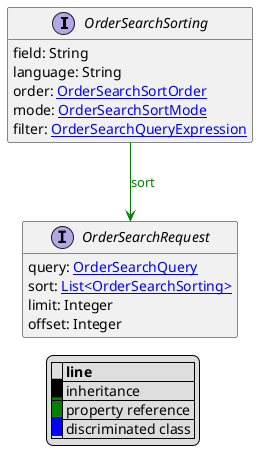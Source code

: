 @startuml

hide empty fields
hide empty methods
legend
|= |= line |
|<back:black>   </back>| inheritance |
|<back:green>   </back>| property reference |
|<back:blue>   </back>| discriminated class |
endlegend
interface OrderSearchSorting [[OrderSearchSorting.svg]]  {
    field: String
    language: String
    order: [[OrderSearchSortOrder.svg OrderSearchSortOrder]]
    mode: [[OrderSearchSortMode.svg OrderSearchSortMode]]
    filter: [[OrderSearchQueryExpression.svg OrderSearchQueryExpression]]
}



interface OrderSearchRequest [[OrderSearchRequest.svg]]  {
    query: [[OrderSearchQuery.svg OrderSearchQuery]]
    sort: [[OrderSearchSorting.svg List<OrderSearchSorting>]]
    limit: Integer
    offset: Integer
}

OrderSearchSorting --> OrderSearchRequest #green;text:green : "sort"
@enduml
